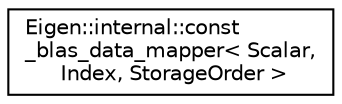 digraph "Graphical Class Hierarchy"
{
  edge [fontname="Helvetica",fontsize="10",labelfontname="Helvetica",labelfontsize="10"];
  node [fontname="Helvetica",fontsize="10",shape=record];
  rankdir="LR";
  Node1 [label="Eigen::internal::const\l_blas_data_mapper\< Scalar,\l Index, StorageOrder \>",height=0.2,width=0.4,color="black", fillcolor="white", style="filled",URL="$class_eigen_1_1internal_1_1const__blas__data__mapper.html"];
}
